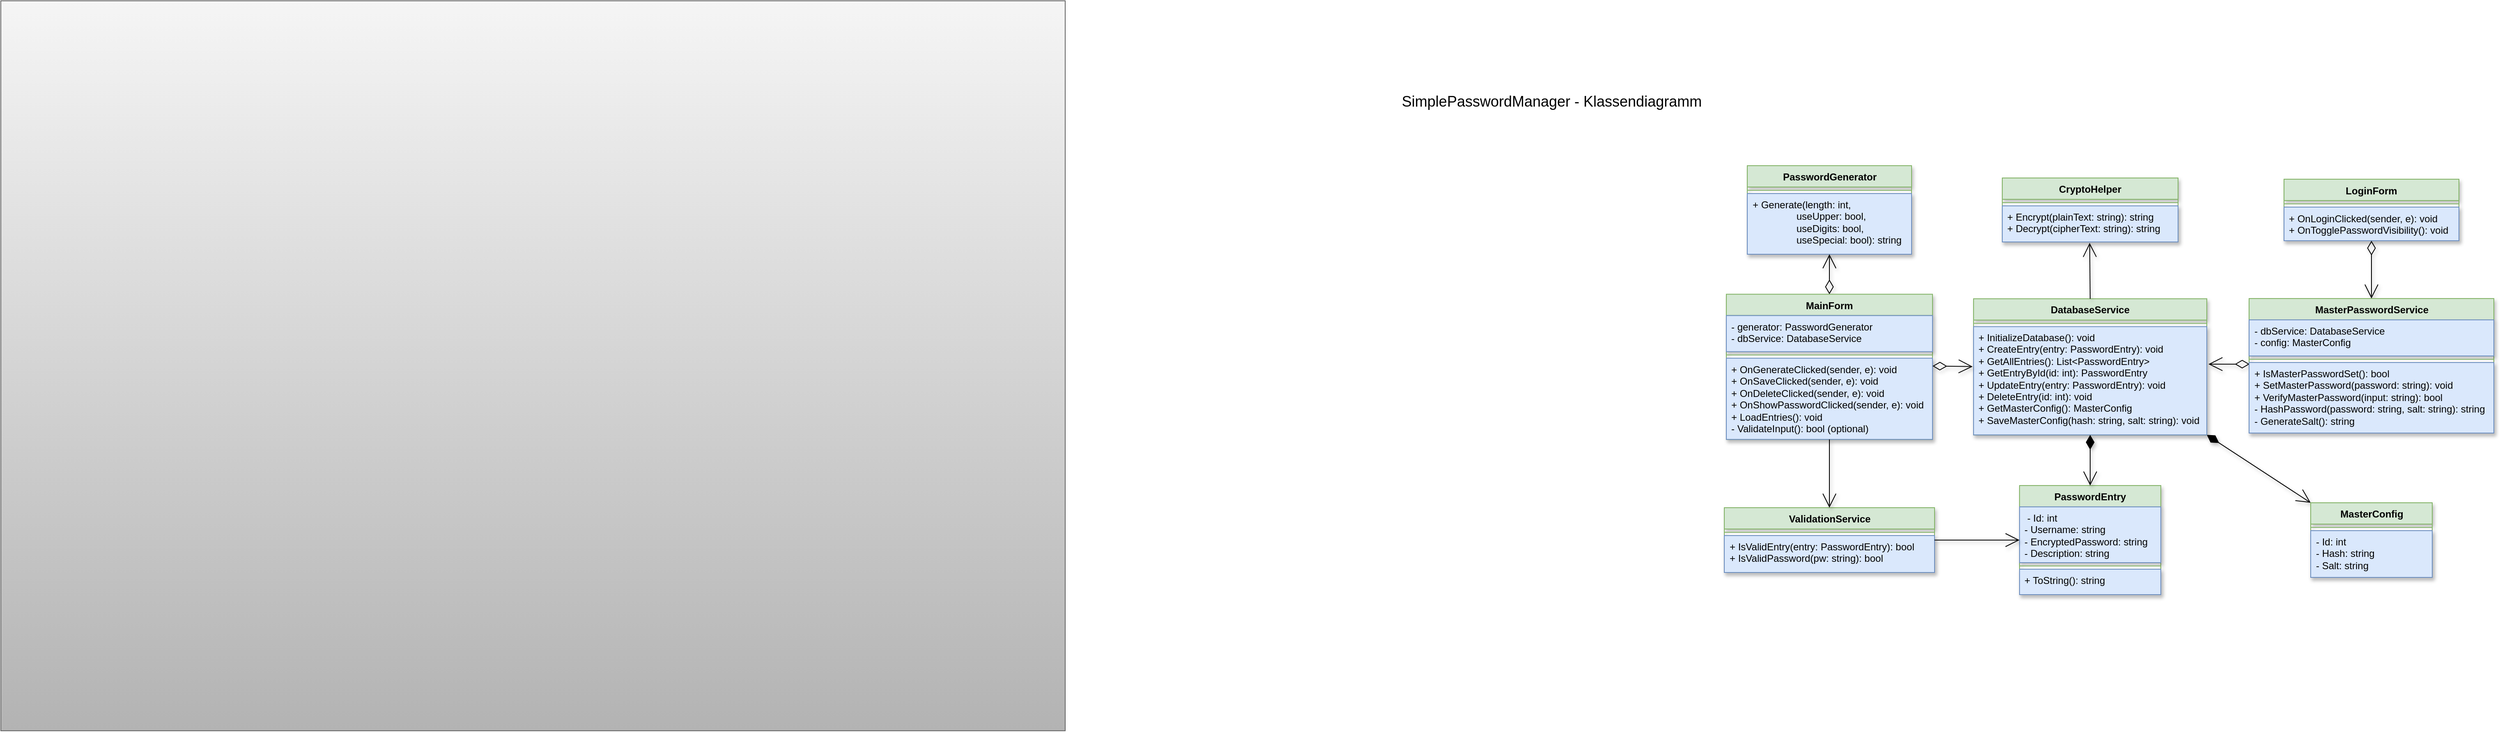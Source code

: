 <mxfile version="27.2.0">
  <diagram name="Seite-1" id="_vm7ARl8REHqqR2a_vQW">
    <mxGraphModel dx="4292" dy="758" grid="0" gridSize="10" guides="1" tooltips="1" connect="1" arrows="1" fold="1" page="0" pageScale="1" pageWidth="827" pageHeight="1169" math="0" shadow="0">
      <root>
        <mxCell id="0" />
        <mxCell id="1" parent="0" />
        <mxCell id="W_boEbeplLA0OexLJrls-60" value="" style="rounded=0;whiteSpace=wrap;html=1;fillColor=#f5f5f5;strokeColor=#666666;gradientColor=#b3b3b3;" parent="1" vertex="1">
          <mxGeometry x="-2942" y="343" width="1296" height="890" as="geometry" />
        </mxCell>
        <mxCell id="W_boEbeplLA0OexLJrls-67" value="&lt;font face=&quot;Helvetica&quot;&gt;&lt;font style=&quot;font-size: 18px;&quot;&gt;SimplePasswordManager -&amp;nbsp;&lt;/font&gt;&lt;span style=&quot;font-size: 18px;&quot;&gt;Klassendiagramm&amp;nbsp;&lt;/span&gt;&lt;/font&gt;" style="text;html=1;align=center;verticalAlign=middle;whiteSpace=wrap;rounded=0;" parent="1" vertex="1">
          <mxGeometry x="-1248" y="451" width="394" height="30" as="geometry" />
        </mxCell>
        <mxCell id="W_boEbeplLA0OexLJrls-50" value="LoginForm" style="swimlane;fontStyle=1;align=center;verticalAlign=top;childLayout=stackLayout;horizontal=1;startSize=26;horizontalStack=0;resizeParent=1;resizeParentMax=0;resizeLast=0;collapsible=1;marginBottom=0;whiteSpace=wrap;html=1;fillColor=#d5e8d4;strokeColor=#82b366;shadow=1;" parent="1" vertex="1">
          <mxGeometry x="-162" y="560.5" width="213" height="75" as="geometry" />
        </mxCell>
        <mxCell id="W_boEbeplLA0OexLJrls-51" value="" style="line;strokeWidth=1;fillColor=#FFFFFF;align=left;verticalAlign=middle;spacingTop=-1;spacingLeft=3;spacingRight=3;rotatable=0;labelPosition=right;points=[];portConstraint=eastwest;strokeColor=inherit;" parent="W_boEbeplLA0OexLJrls-50" vertex="1">
          <mxGeometry y="26" width="213" height="8" as="geometry" />
        </mxCell>
        <mxCell id="W_boEbeplLA0OexLJrls-52" value="&lt;div&gt;+ OnLoginClicked(sender, e): void&lt;/div&gt;&lt;div&gt;+ OnTogglePasswordVisibility(): void&amp;nbsp;&lt;/div&gt;" style="text;strokeColor=#6c8ebf;fillColor=#dae8fc;align=left;verticalAlign=top;spacingLeft=4;spacingRight=4;overflow=hidden;rotatable=0;points=[[0,0.5],[1,0.5]];portConstraint=eastwest;whiteSpace=wrap;html=1;shadow=1;" parent="W_boEbeplLA0OexLJrls-50" vertex="1">
          <mxGeometry y="34" width="213" height="41" as="geometry" />
        </mxCell>
        <mxCell id="W_boEbeplLA0OexLJrls-53" value="1" style="endArrow=open;html=1;startArrow=diamondThin;startFill=0;align=left;verticalAlign=bottom;rounded=0;endSize=15;startSize=15;fontColor=none;noLabel=1;shadow=1;flowAnimation=0;exitX=0.5;exitY=1;exitDx=0;exitDy=0;entryX=0.5;entryY=0;entryDx=0;entryDy=0;" parent="1" source="W_boEbeplLA0OexLJrls-50" target="LQ_W0PqF2aNt0h5-HzRb-18" edge="1">
          <mxGeometry x="-1" y="3" relative="1" as="geometry">
            <mxPoint x="-153" y="691" as="sourcePoint" />
            <mxPoint x="-52.5" y="729.5" as="targetPoint" />
          </mxGeometry>
        </mxCell>
        <mxCell id="LQ_W0PqF2aNt0h5-HzRb-10" value="1" style="endArrow=open;html=1;startArrow=diamondThin;startFill=1;align=left;verticalAlign=bottom;rounded=0;entryX=0;entryY=0;entryDx=0;entryDy=0;endSize=15;startSize=15;fontColor=none;noLabel=1;shadow=1;flowAnimation=0;exitX=1;exitY=1;exitDx=0;exitDy=0;" edge="1" parent="1" source="W_boEbeplLA0OexLJrls-11" target="LQ_W0PqF2aNt0h5-HzRb-11">
          <mxGeometry x="-1" y="3" relative="1" as="geometry">
            <mxPoint x="-291" y="901" as="sourcePoint" />
            <mxPoint x="-190" y="908" as="targetPoint" />
          </mxGeometry>
        </mxCell>
        <mxCell id="LQ_W0PqF2aNt0h5-HzRb-11" value="MasterConfig" style="swimlane;fontStyle=1;align=center;verticalAlign=top;childLayout=stackLayout;horizontal=1;startSize=26;horizontalStack=0;resizeParent=1;resizeParentMax=0;resizeLast=0;collapsible=1;marginBottom=0;whiteSpace=wrap;html=1;fillColor=#d5e8d4;strokeColor=#82b366;shadow=1;" vertex="1" parent="1">
          <mxGeometry x="-129.5" y="955" width="148" height="91" as="geometry" />
        </mxCell>
        <mxCell id="LQ_W0PqF2aNt0h5-HzRb-12" value="" style="line;strokeWidth=1;fillColor=#FFFFFF;align=left;verticalAlign=middle;spacingTop=-1;spacingLeft=3;spacingRight=3;rotatable=0;labelPosition=right;points=[];portConstraint=eastwest;strokeColor=inherit;" vertex="1" parent="LQ_W0PqF2aNt0h5-HzRb-11">
          <mxGeometry y="26" width="148" height="8" as="geometry" />
        </mxCell>
        <mxCell id="LQ_W0PqF2aNt0h5-HzRb-13" value="&lt;div&gt;- Id: int&lt;/div&gt;&lt;div&gt;- Hash: string&lt;/div&gt;- Salt: string" style="text;strokeColor=#6c8ebf;fillColor=#dae8fc;align=left;verticalAlign=top;spacingLeft=4;spacingRight=4;overflow=hidden;rotatable=0;points=[[0,0.5],[1,0.5]];portConstraint=eastwest;whiteSpace=wrap;html=1;shadow=1;" vertex="1" parent="LQ_W0PqF2aNt0h5-HzRb-11">
          <mxGeometry y="34" width="148" height="57" as="geometry" />
        </mxCell>
        <mxCell id="LQ_W0PqF2aNt0h5-HzRb-14" value="1" style="endArrow=open;html=1;startArrow=diamondThin;startFill=0;align=left;verticalAlign=bottom;rounded=0;endSize=15;startSize=15;fontColor=none;noLabel=1;shadow=1;flowAnimation=0;exitX=0.002;exitY=0.023;exitDx=0;exitDy=0;exitPerimeter=0;" edge="1" parent="1" source="LQ_W0PqF2aNt0h5-HzRb-21">
          <mxGeometry x="-1" y="3" relative="1" as="geometry">
            <mxPoint x="-204" y="783" as="sourcePoint" />
            <mxPoint x="-254" y="786" as="targetPoint" />
          </mxGeometry>
        </mxCell>
        <mxCell id="W_boEbeplLA0OexLJrls-7" value="PasswordGenerator" style="swimlane;fontStyle=1;align=center;verticalAlign=top;childLayout=stackLayout;horizontal=1;startSize=26;horizontalStack=0;resizeParent=1;resizeParentMax=0;resizeLast=0;collapsible=1;marginBottom=0;whiteSpace=wrap;html=1;fillColor=#d5e8d4;strokeColor=#82b366;shadow=1;" parent="1" vertex="1">
          <mxGeometry x="-815.5" y="544" width="200" height="108" as="geometry" />
        </mxCell>
        <mxCell id="W_boEbeplLA0OexLJrls-9" value="" style="line;strokeWidth=1;fillColor=#FFFFFF;align=left;verticalAlign=middle;spacingTop=-1;spacingLeft=3;spacingRight=3;rotatable=0;labelPosition=right;points=[];portConstraint=eastwest;strokeColor=inherit;" parent="W_boEbeplLA0OexLJrls-7" vertex="1">
          <mxGeometry y="26" width="200" height="8" as="geometry" />
        </mxCell>
        <mxCell id="W_boEbeplLA0OexLJrls-10" value="&lt;div&gt;+ Generate(length: int,&lt;/div&gt;&lt;div&gt;&lt;span style=&quot;background-color: transparent; color: light-dark(rgb(0, 0, 0), rgb(255, 255, 255));&quot;&gt;&lt;span style=&quot;white-space: pre;&quot;&gt;&#x9;&lt;/span&gt;&lt;span style=&quot;white-space: pre;&quot;&gt;&#x9;&lt;/span&gt;useUpper: bool,&lt;/span&gt;&lt;/div&gt;&lt;div&gt;&lt;span style=&quot;background-color: transparent; color: light-dark(rgb(0, 0, 0), rgb(255, 255, 255));&quot;&gt;&lt;span style=&quot;white-space: pre;&quot;&gt;&#x9;&lt;/span&gt;&lt;span style=&quot;white-space: pre;&quot;&gt;&#x9;&lt;/span&gt;useDigits: bool,&lt;/span&gt;&lt;/div&gt;&lt;div&gt;&lt;span style=&quot;background-color: transparent; color: light-dark(rgb(0, 0, 0), rgb(255, 255, 255));&quot;&gt;&lt;span style=&quot;white-space: pre;&quot;&gt;&#x9;&lt;/span&gt;&lt;span style=&quot;white-space: pre;&quot;&gt;&#x9;&lt;/span&gt;useSpecial: bool): string&lt;/span&gt;&lt;/div&gt;" style="text;strokeColor=#6c8ebf;fillColor=#dae8fc;align=left;verticalAlign=top;spacingLeft=4;spacingRight=4;overflow=hidden;rotatable=0;points=[[0,0.5],[1,0.5]];portConstraint=eastwest;whiteSpace=wrap;html=1;shadow=1;" parent="W_boEbeplLA0OexLJrls-7" vertex="1">
          <mxGeometry y="34" width="200" height="74" as="geometry" />
        </mxCell>
        <mxCell id="W_boEbeplLA0OexLJrls-39" value="1" style="endArrow=open;html=1;startArrow=diamondThin;startFill=0;align=left;verticalAlign=bottom;rounded=0;exitX=0.5;exitY=0;exitDx=0;exitDy=0;entryX=0.5;entryY=1;entryDx=0;entryDy=0;endSize=15;startSize=15;fontColor=none;noLabel=1;shadow=1;flowAnimation=0;" parent="1" source="LQ_W0PqF2aNt0h5-HzRb-3" target="W_boEbeplLA0OexLJrls-7" edge="1">
          <mxGeometry x="-1" y="3" relative="1" as="geometry">
            <mxPoint x="-732" y="745" as="sourcePoint" />
            <mxPoint x="-483" y="1078" as="targetPoint" />
          </mxGeometry>
        </mxCell>
        <mxCell id="W_boEbeplLA0OexLJrls-2" value="PasswordEntry" style="swimlane;fontStyle=1;align=center;verticalAlign=top;childLayout=stackLayout;horizontal=1;startSize=26;horizontalStack=0;resizeParent=1;resizeParentMax=0;resizeLast=0;collapsible=1;marginBottom=0;whiteSpace=wrap;html=1;fillColor=#d5e8d4;strokeColor=#82b366;shadow=1;" parent="1" vertex="1">
          <mxGeometry x="-484" y="934" width="172" height="133" as="geometry" />
        </mxCell>
        <mxCell id="W_boEbeplLA0OexLJrls-3" value="&lt;div&gt;&amp;nbsp;- Id: int&lt;/div&gt;&lt;div&gt;- Username: string&lt;/div&gt;&lt;div&gt;- EncryptedPassword: string&lt;/div&gt;&lt;div&gt;- Description: string&amp;nbsp;&lt;/div&gt;" style="text;fillColor=#dae8fc;align=left;verticalAlign=top;spacingLeft=4;spacingRight=4;overflow=hidden;rotatable=0;points=[[0,0.5],[1,0.5]];portConstraint=eastwest;whiteSpace=wrap;html=1;shadow=1;strokeColor=#6c8ebf;" parent="W_boEbeplLA0OexLJrls-2" vertex="1">
          <mxGeometry y="26" width="172" height="68" as="geometry" />
        </mxCell>
        <mxCell id="W_boEbeplLA0OexLJrls-4" value="" style="line;strokeWidth=1;fillColor=none;align=left;verticalAlign=middle;spacingTop=-1;spacingLeft=3;spacingRight=3;rotatable=0;labelPosition=right;points=[];portConstraint=eastwest;strokeColor=inherit;" parent="W_boEbeplLA0OexLJrls-2" vertex="1">
          <mxGeometry y="94" width="172" height="8" as="geometry" />
        </mxCell>
        <mxCell id="W_boEbeplLA0OexLJrls-5" value="&lt;div&gt;+ ToString(): string&lt;/div&gt;" style="text;strokeColor=#6c8ebf;fillColor=#dae8fc;align=left;verticalAlign=top;spacingLeft=4;spacingRight=4;overflow=hidden;rotatable=0;points=[[0,0.5],[1,0.5]];portConstraint=eastwest;whiteSpace=wrap;html=1;shadow=1;" parent="W_boEbeplLA0OexLJrls-2" vertex="1">
          <mxGeometry y="102" width="172" height="31" as="geometry" />
        </mxCell>
        <mxCell id="W_boEbeplLA0OexLJrls-11" value="DatabaseService" style="swimlane;fontStyle=1;align=center;verticalAlign=top;childLayout=stackLayout;horizontal=1;startSize=26;horizontalStack=0;resizeParent=1;resizeParentMax=0;resizeLast=0;collapsible=1;marginBottom=0;whiteSpace=wrap;html=1;fillColor=#d5e8d4;strokeColor=#82b366;shadow=1;" parent="1" vertex="1">
          <mxGeometry x="-540" y="706.25" width="284" height="166" as="geometry" />
        </mxCell>
        <mxCell id="W_boEbeplLA0OexLJrls-12" value="" style="line;strokeWidth=1;fillColor=#FFFFFF;align=left;verticalAlign=middle;spacingTop=-1;spacingLeft=3;spacingRight=3;rotatable=0;labelPosition=right;points=[];portConstraint=eastwest;strokeColor=inherit;" parent="W_boEbeplLA0OexLJrls-11" vertex="1">
          <mxGeometry y="26" width="284" height="8" as="geometry" />
        </mxCell>
        <mxCell id="W_boEbeplLA0OexLJrls-13" value="+ InitializeDatabase(): void&lt;div&gt;+ CreateEntry(entry: PasswordEntry): void&lt;/div&gt;&lt;div&gt;+ GetAllEntries(): List&amp;lt;PasswordEntry&amp;gt;&lt;/div&gt;&lt;div&gt;+ GetEntryById(id: int): PasswordEntry&amp;nbsp;&lt;/div&gt;&lt;div&gt;+ UpdateEntry(entry: PasswordEntry): void&lt;/div&gt;&lt;div&gt;+ DeleteEntry(id: int): void&lt;/div&gt;&lt;div&gt;+ GetMasterConfig(): MasterConfig&lt;br&gt;+ SaveMasterConfig(hash: string, salt: string): void&amp;nbsp;&lt;/div&gt;" style="text;strokeColor=#6c8ebf;fillColor=#dae8fc;align=left;verticalAlign=top;spacingLeft=4;spacingRight=4;overflow=hidden;rotatable=0;points=[[0,0.5],[1,0.5]];portConstraint=eastwest;whiteSpace=wrap;html=1;shadow=1;" parent="W_boEbeplLA0OexLJrls-11" vertex="1">
          <mxGeometry y="34" width="284" height="132" as="geometry" />
        </mxCell>
        <mxCell id="W_boEbeplLA0OexLJrls-30" value="ValidationService" style="swimlane;fontStyle=1;align=center;verticalAlign=top;childLayout=stackLayout;horizontal=1;startSize=26;horizontalStack=0;resizeParent=1;resizeParentMax=0;resizeLast=0;collapsible=1;marginBottom=0;whiteSpace=wrap;html=1;fillColor=#d5e8d4;strokeColor=#82b366;shadow=1;" parent="1" vertex="1">
          <mxGeometry x="-843.5" y="961" width="256" height="79" as="geometry" />
        </mxCell>
        <mxCell id="W_boEbeplLA0OexLJrls-31" value="" style="line;strokeWidth=1;fillColor=#FFFFFF;align=left;verticalAlign=middle;spacingTop=-1;spacingLeft=3;spacingRight=3;rotatable=0;labelPosition=right;points=[];portConstraint=eastwest;strokeColor=inherit;" parent="W_boEbeplLA0OexLJrls-30" vertex="1">
          <mxGeometry y="26" width="256" height="8" as="geometry" />
        </mxCell>
        <mxCell id="W_boEbeplLA0OexLJrls-32" value="+ IsValidEntry(entry: PasswordEntry): bool&lt;div&gt;+ IsValidPassword(pw: string): bool&lt;/div&gt;" style="text;strokeColor=#6c8ebf;fillColor=#dae8fc;align=left;verticalAlign=top;spacingLeft=4;spacingRight=4;overflow=hidden;rotatable=0;points=[[0,0.5],[1,0.5]];portConstraint=eastwest;whiteSpace=wrap;html=1;shadow=1;" parent="W_boEbeplLA0OexLJrls-30" vertex="1">
          <mxGeometry y="34" width="256" height="45" as="geometry" />
        </mxCell>
        <mxCell id="W_boEbeplLA0OexLJrls-40" value="1" style="endArrow=open;html=1;startArrow=diamondThin;startFill=1;align=left;verticalAlign=bottom;rounded=0;entryX=0.5;entryY=0;entryDx=0;entryDy=0;endSize=15;startSize=15;fontColor=none;noLabel=1;shadow=1;flowAnimation=0;exitX=0.5;exitY=1;exitDx=0;exitDy=0;" parent="1" source="W_boEbeplLA0OexLJrls-11" target="W_boEbeplLA0OexLJrls-2" edge="1">
          <mxGeometry x="-1" y="3" relative="1" as="geometry">
            <mxPoint x="-502" y="921" as="sourcePoint" />
            <mxPoint x="-947" y="1154" as="targetPoint" />
          </mxGeometry>
        </mxCell>
        <mxCell id="W_boEbeplLA0OexLJrls-42" value="" style="endArrow=open;endFill=1;html=1;rounded=0;startSize=6;curved=0;jumpSize=6;endSize=15;entryX=0;entryY=0.5;entryDx=0;entryDy=0;shadow=1;flowAnimation=0;exitX=1;exitY=0.5;exitDx=0;exitDy=0;" parent="1" source="W_boEbeplLA0OexLJrls-30" target="W_boEbeplLA0OexLJrls-2" edge="1">
          <mxGeometry width="160" relative="1" as="geometry">
            <mxPoint x="-548" y="935" as="sourcePoint" />
            <mxPoint x="-812" y="1110" as="targetPoint" />
          </mxGeometry>
        </mxCell>
        <mxCell id="LQ_W0PqF2aNt0h5-HzRb-3" value="MainForm" style="swimlane;fontStyle=1;align=center;verticalAlign=top;childLayout=stackLayout;horizontal=1;startSize=26;horizontalStack=0;resizeParent=1;resizeParentMax=0;resizeLast=0;collapsible=1;marginBottom=0;whiteSpace=wrap;html=1;fillColor=#d5e8d4;strokeColor=#82b366;shadow=1;" vertex="1" parent="1">
          <mxGeometry x="-841" y="700.75" width="251" height="177" as="geometry" />
        </mxCell>
        <mxCell id="LQ_W0PqF2aNt0h5-HzRb-4" value="&lt;div&gt;- generator: PasswordGenerator&amp;nbsp; &amp;nbsp; &amp;nbsp; &amp;nbsp; &amp;nbsp; &amp;nbsp; &amp;nbsp;&lt;/div&gt;&lt;div&gt;- dbService: DatabaseService&lt;/div&gt;" style="text;fillColor=#dae8fc;align=left;verticalAlign=top;spacingLeft=4;spacingRight=4;overflow=hidden;rotatable=0;points=[[0,0.5],[1,0.5]];portConstraint=eastwest;whiteSpace=wrap;html=1;shadow=1;strokeColor=#6c8ebf;" vertex="1" parent="LQ_W0PqF2aNt0h5-HzRb-3">
          <mxGeometry y="26" width="251" height="44" as="geometry" />
        </mxCell>
        <mxCell id="LQ_W0PqF2aNt0h5-HzRb-5" value="" style="line;strokeWidth=1;fillColor=none;align=left;verticalAlign=middle;spacingTop=-1;spacingLeft=3;spacingRight=3;rotatable=0;labelPosition=right;points=[];portConstraint=eastwest;strokeColor=inherit;" vertex="1" parent="LQ_W0PqF2aNt0h5-HzRb-3">
          <mxGeometry y="70" width="251" height="8" as="geometry" />
        </mxCell>
        <mxCell id="LQ_W0PqF2aNt0h5-HzRb-6" value="&lt;div&gt;+ OnGenerateClicked(sender, e): void&lt;/div&gt;&lt;div&gt;+ OnSaveClicked(sender, e): void&lt;/div&gt;&lt;div&gt;+ OnDeleteClicked(sender, e): void&lt;/div&gt;&lt;div&gt;+ OnShowPasswordClicked(sender, e): void&amp;nbsp;&lt;/div&gt;&lt;div&gt;+ LoadEntries(): void&amp;nbsp; &amp;nbsp;&amp;nbsp;&lt;/div&gt;&lt;div&gt;- ValidateInput(): bool (optional)&lt;/div&gt;" style="text;strokeColor=#6c8ebf;fillColor=#dae8fc;align=left;verticalAlign=top;spacingLeft=4;spacingRight=4;overflow=hidden;rotatable=0;points=[[0,0.5],[1,0.5]];portConstraint=eastwest;whiteSpace=wrap;html=1;shadow=1;" vertex="1" parent="LQ_W0PqF2aNt0h5-HzRb-3">
          <mxGeometry y="78" width="251" height="99" as="geometry" />
        </mxCell>
        <mxCell id="W_boEbeplLA0OexLJrls-46" value="1" style="endArrow=open;html=1;startArrow=none;startFill=0;align=left;verticalAlign=bottom;rounded=0;entryX=0.5;entryY=0;entryDx=0;entryDy=0;endSize=15;startSize=15;exitX=0.5;exitY=1;exitDx=0;exitDy=0;shadow=1;flowAnimation=0;fontColor=none;noLabel=1;" parent="1" source="LQ_W0PqF2aNt0h5-HzRb-3" target="W_boEbeplLA0OexLJrls-30" edge="1">
          <mxGeometry x="-1" y="3" relative="1" as="geometry">
            <mxPoint x="-733.024" y="900" as="sourcePoint" />
            <mxPoint x="-703" y="963" as="targetPoint" />
          </mxGeometry>
        </mxCell>
        <mxCell id="W_boEbeplLA0OexLJrls-43" value="1" style="endArrow=open;html=1;startArrow=diamondThin;startFill=0;align=left;verticalAlign=bottom;rounded=0;endSize=15;startSize=15;fontColor=none;noLabel=1;shadow=1;flowAnimation=0;entryX=-0.004;entryY=0.369;entryDx=0;entryDy=0;entryPerimeter=0;exitX=1;exitY=0.5;exitDx=0;exitDy=0;" parent="1" edge="1">
          <mxGeometry x="-1" y="3" relative="1" as="geometry">
            <mxPoint x="-590" y="788.25" as="sourcePoint" />
            <mxPoint x="-541.136" y="788.958" as="targetPoint" />
          </mxGeometry>
        </mxCell>
        <mxCell id="W_boEbeplLA0OexLJrls-18" value="CryptoHelper" style="swimlane;fontStyle=1;align=center;verticalAlign=top;childLayout=stackLayout;horizontal=1;startSize=26;horizontalStack=0;resizeParent=1;resizeParentMax=0;resizeLast=0;collapsible=1;marginBottom=0;whiteSpace=wrap;html=1;fillColor=#d5e8d4;strokeColor=#82b366;shadow=1;" parent="1" vertex="1">
          <mxGeometry x="-505" y="559" width="214" height="78" as="geometry" />
        </mxCell>
        <mxCell id="W_boEbeplLA0OexLJrls-19" value="" style="line;strokeWidth=1;fillColor=#FF6666;align=left;verticalAlign=middle;spacingTop=-1;spacingLeft=3;spacingRight=3;rotatable=0;labelPosition=right;points=[];portConstraint=eastwest;strokeColor=inherit;" parent="W_boEbeplLA0OexLJrls-18" vertex="1">
          <mxGeometry y="26" width="214" height="8" as="geometry" />
        </mxCell>
        <mxCell id="W_boEbeplLA0OexLJrls-20" value="+ Encrypt(plainText: string): string&lt;div&gt;+ Decrypt(cipherText: string): string&lt;/div&gt;" style="text;strokeColor=#6c8ebf;fillColor=#dae8fc;align=left;verticalAlign=top;spacingLeft=4;spacingRight=4;overflow=hidden;rotatable=0;points=[[0,0.5],[1,0.5]];portConstraint=eastwest;whiteSpace=wrap;html=1;shadow=1;" parent="W_boEbeplLA0OexLJrls-18" vertex="1">
          <mxGeometry y="34" width="214" height="44" as="geometry" />
        </mxCell>
        <mxCell id="W_boEbeplLA0OexLJrls-45" value="1" style="endArrow=open;html=1;startArrow=none;startFill=0;align=left;verticalAlign=bottom;rounded=0;exitX=0.5;exitY=0;exitDx=0;exitDy=0;entryX=0.497;entryY=1.026;entryDx=0;entryDy=0;endSize=15;startSize=15;entryPerimeter=0;spacingRight=0;spacingBottom=0;fontColor=none;noLabel=1;shadow=1;flowAnimation=0;" parent="1" source="W_boEbeplLA0OexLJrls-11" target="W_boEbeplLA0OexLJrls-20" edge="1">
          <mxGeometry x="-1" y="3" relative="1" as="geometry">
            <mxPoint x="-1033" y="629" as="sourcePoint" />
            <mxPoint x="-1163" y="630" as="targetPoint" />
          </mxGeometry>
        </mxCell>
        <mxCell id="LQ_W0PqF2aNt0h5-HzRb-18" value="MasterPasswordService" style="swimlane;fontStyle=1;align=center;verticalAlign=top;childLayout=stackLayout;horizontal=1;startSize=26;horizontalStack=0;resizeParent=1;resizeParentMax=0;resizeLast=0;collapsible=1;marginBottom=0;whiteSpace=wrap;html=1;fillColor=#d5e8d4;strokeColor=#82b366;shadow=1;" vertex="1" parent="1">
          <mxGeometry x="-204.5" y="706" width="298" height="164" as="geometry" />
        </mxCell>
        <mxCell id="LQ_W0PqF2aNt0h5-HzRb-19" value="&lt;div&gt;- dbService: DatabaseService&lt;/div&gt;&lt;div&gt;- config: MasterConfig&lt;/div&gt;" style="text;fillColor=#dae8fc;align=left;verticalAlign=top;spacingLeft=4;spacingRight=4;overflow=hidden;rotatable=0;points=[[0,0.5],[1,0.5]];portConstraint=eastwest;whiteSpace=wrap;html=1;shadow=1;strokeColor=#6c8ebf;" vertex="1" parent="LQ_W0PqF2aNt0h5-HzRb-18">
          <mxGeometry y="26" width="298" height="44" as="geometry" />
        </mxCell>
        <mxCell id="LQ_W0PqF2aNt0h5-HzRb-20" value="" style="line;strokeWidth=1;fillColor=none;align=left;verticalAlign=middle;spacingTop=-1;spacingLeft=3;spacingRight=3;rotatable=0;labelPosition=right;points=[];portConstraint=eastwest;strokeColor=inherit;" vertex="1" parent="LQ_W0PqF2aNt0h5-HzRb-18">
          <mxGeometry y="70" width="298" height="8" as="geometry" />
        </mxCell>
        <mxCell id="LQ_W0PqF2aNt0h5-HzRb-21" value="&lt;div&gt;+ IsMasterPasswordSet(): bool&lt;/div&gt;&lt;div&gt;&lt;span style=&quot;background-color: transparent; color: light-dark(rgb(0, 0, 0), rgb(255, 255, 255));&quot;&gt;+ SetMasterPassword(password: string): void&lt;/span&gt;&lt;/div&gt;&lt;div&gt;&lt;span style=&quot;background-color: transparent; color: light-dark(rgb(0, 0, 0), rgb(255, 255, 255));&quot;&gt;+ VerifyMasterPassword(input: string): bool&lt;/span&gt;&lt;/div&gt;&lt;div&gt;&lt;span style=&quot;background-color: transparent; color: light-dark(rgb(0, 0, 0), rgb(255, 255, 255));&quot;&gt;- HashPassword(password: string, salt: string): string&lt;/span&gt;&lt;/div&gt;&lt;div&gt;&lt;span style=&quot;background-color: transparent; color: light-dark(rgb(0, 0, 0), rgb(255, 255, 255));&quot;&gt;- GenerateSalt(): string&lt;/span&gt;&lt;/div&gt;" style="text;strokeColor=#6c8ebf;fillColor=#dae8fc;align=left;verticalAlign=top;spacingLeft=4;spacingRight=4;overflow=hidden;rotatable=0;points=[[0,0.5],[1,0.5]];portConstraint=eastwest;whiteSpace=wrap;html=1;shadow=1;" vertex="1" parent="LQ_W0PqF2aNt0h5-HzRb-18">
          <mxGeometry y="78" width="298" height="86" as="geometry" />
        </mxCell>
      </root>
    </mxGraphModel>
  </diagram>
</mxfile>
